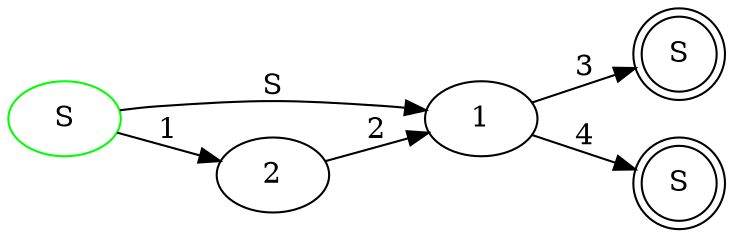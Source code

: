 digraph g {
0;1;2;3;
rankdir = LR
0[label="S", color="green"]
3[label="S", shape="doublecircle"]
4[label="S", shape="doublecircle"]

0 -> 1[label="S"]
0 -> 2[label="1"]
2 -> 1[label="2"]
1 -> 3[label="3"]
1 -> 4[label="4"]
}
